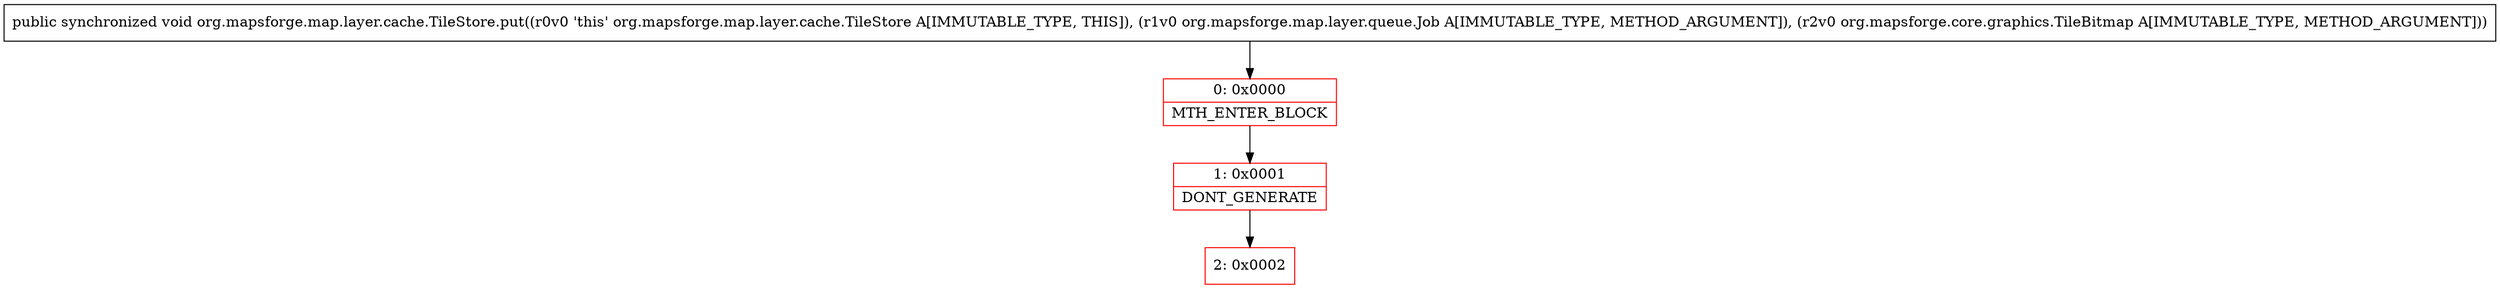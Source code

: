 digraph "CFG fororg.mapsforge.map.layer.cache.TileStore.put(Lorg\/mapsforge\/map\/layer\/queue\/Job;Lorg\/mapsforge\/core\/graphics\/TileBitmap;)V" {
subgraph cluster_Region_2092298903 {
label = "R(0)";
node [shape=record,color=blue];
}
Node_0 [shape=record,color=red,label="{0\:\ 0x0000|MTH_ENTER_BLOCK\l}"];
Node_1 [shape=record,color=red,label="{1\:\ 0x0001|DONT_GENERATE\l}"];
Node_2 [shape=record,color=red,label="{2\:\ 0x0002}"];
MethodNode[shape=record,label="{public synchronized void org.mapsforge.map.layer.cache.TileStore.put((r0v0 'this' org.mapsforge.map.layer.cache.TileStore A[IMMUTABLE_TYPE, THIS]), (r1v0 org.mapsforge.map.layer.queue.Job A[IMMUTABLE_TYPE, METHOD_ARGUMENT]), (r2v0 org.mapsforge.core.graphics.TileBitmap A[IMMUTABLE_TYPE, METHOD_ARGUMENT])) }"];
MethodNode -> Node_0;
Node_0 -> Node_1;
Node_1 -> Node_2;
}

